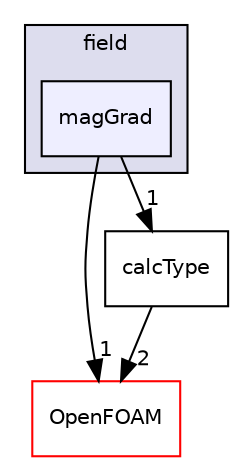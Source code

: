 digraph "src/postProcessing/foamCalcFunctions/field/magGrad" {
  bgcolor=transparent;
  compound=true
  node [ fontsize="10", fontname="Helvetica"];
  edge [ labelfontsize="10", labelfontname="Helvetica"];
  subgraph clusterdir_bfcb018a42f8a829ae9e479a66188d55 {
    graph [ bgcolor="#ddddee", pencolor="black", label="field" fontname="Helvetica", fontsize="10", URL="dir_bfcb018a42f8a829ae9e479a66188d55.html"]
  dir_bae163c868176cad6783a0178d58c7e0 [shape=box, label="magGrad", style="filled", fillcolor="#eeeeff", pencolor="black", URL="dir_bae163c868176cad6783a0178d58c7e0.html"];
  }
  dir_c5473ff19b20e6ec4dfe5c310b3778a8 [shape=box label="OpenFOAM" color="red" URL="dir_c5473ff19b20e6ec4dfe5c310b3778a8.html"];
  dir_8cc17f8dfc78ec3c29315950341ce9ca [shape=box label="calcType" URL="dir_8cc17f8dfc78ec3c29315950341ce9ca.html"];
  dir_bae163c868176cad6783a0178d58c7e0->dir_c5473ff19b20e6ec4dfe5c310b3778a8 [headlabel="1", labeldistance=1.5 headhref="dir_002452_001892.html"];
  dir_bae163c868176cad6783a0178d58c7e0->dir_8cc17f8dfc78ec3c29315950341ce9ca [headlabel="1", labeldistance=1.5 headhref="dir_002452_002446.html"];
  dir_8cc17f8dfc78ec3c29315950341ce9ca->dir_c5473ff19b20e6ec4dfe5c310b3778a8 [headlabel="2", labeldistance=1.5 headhref="dir_002446_001892.html"];
}
